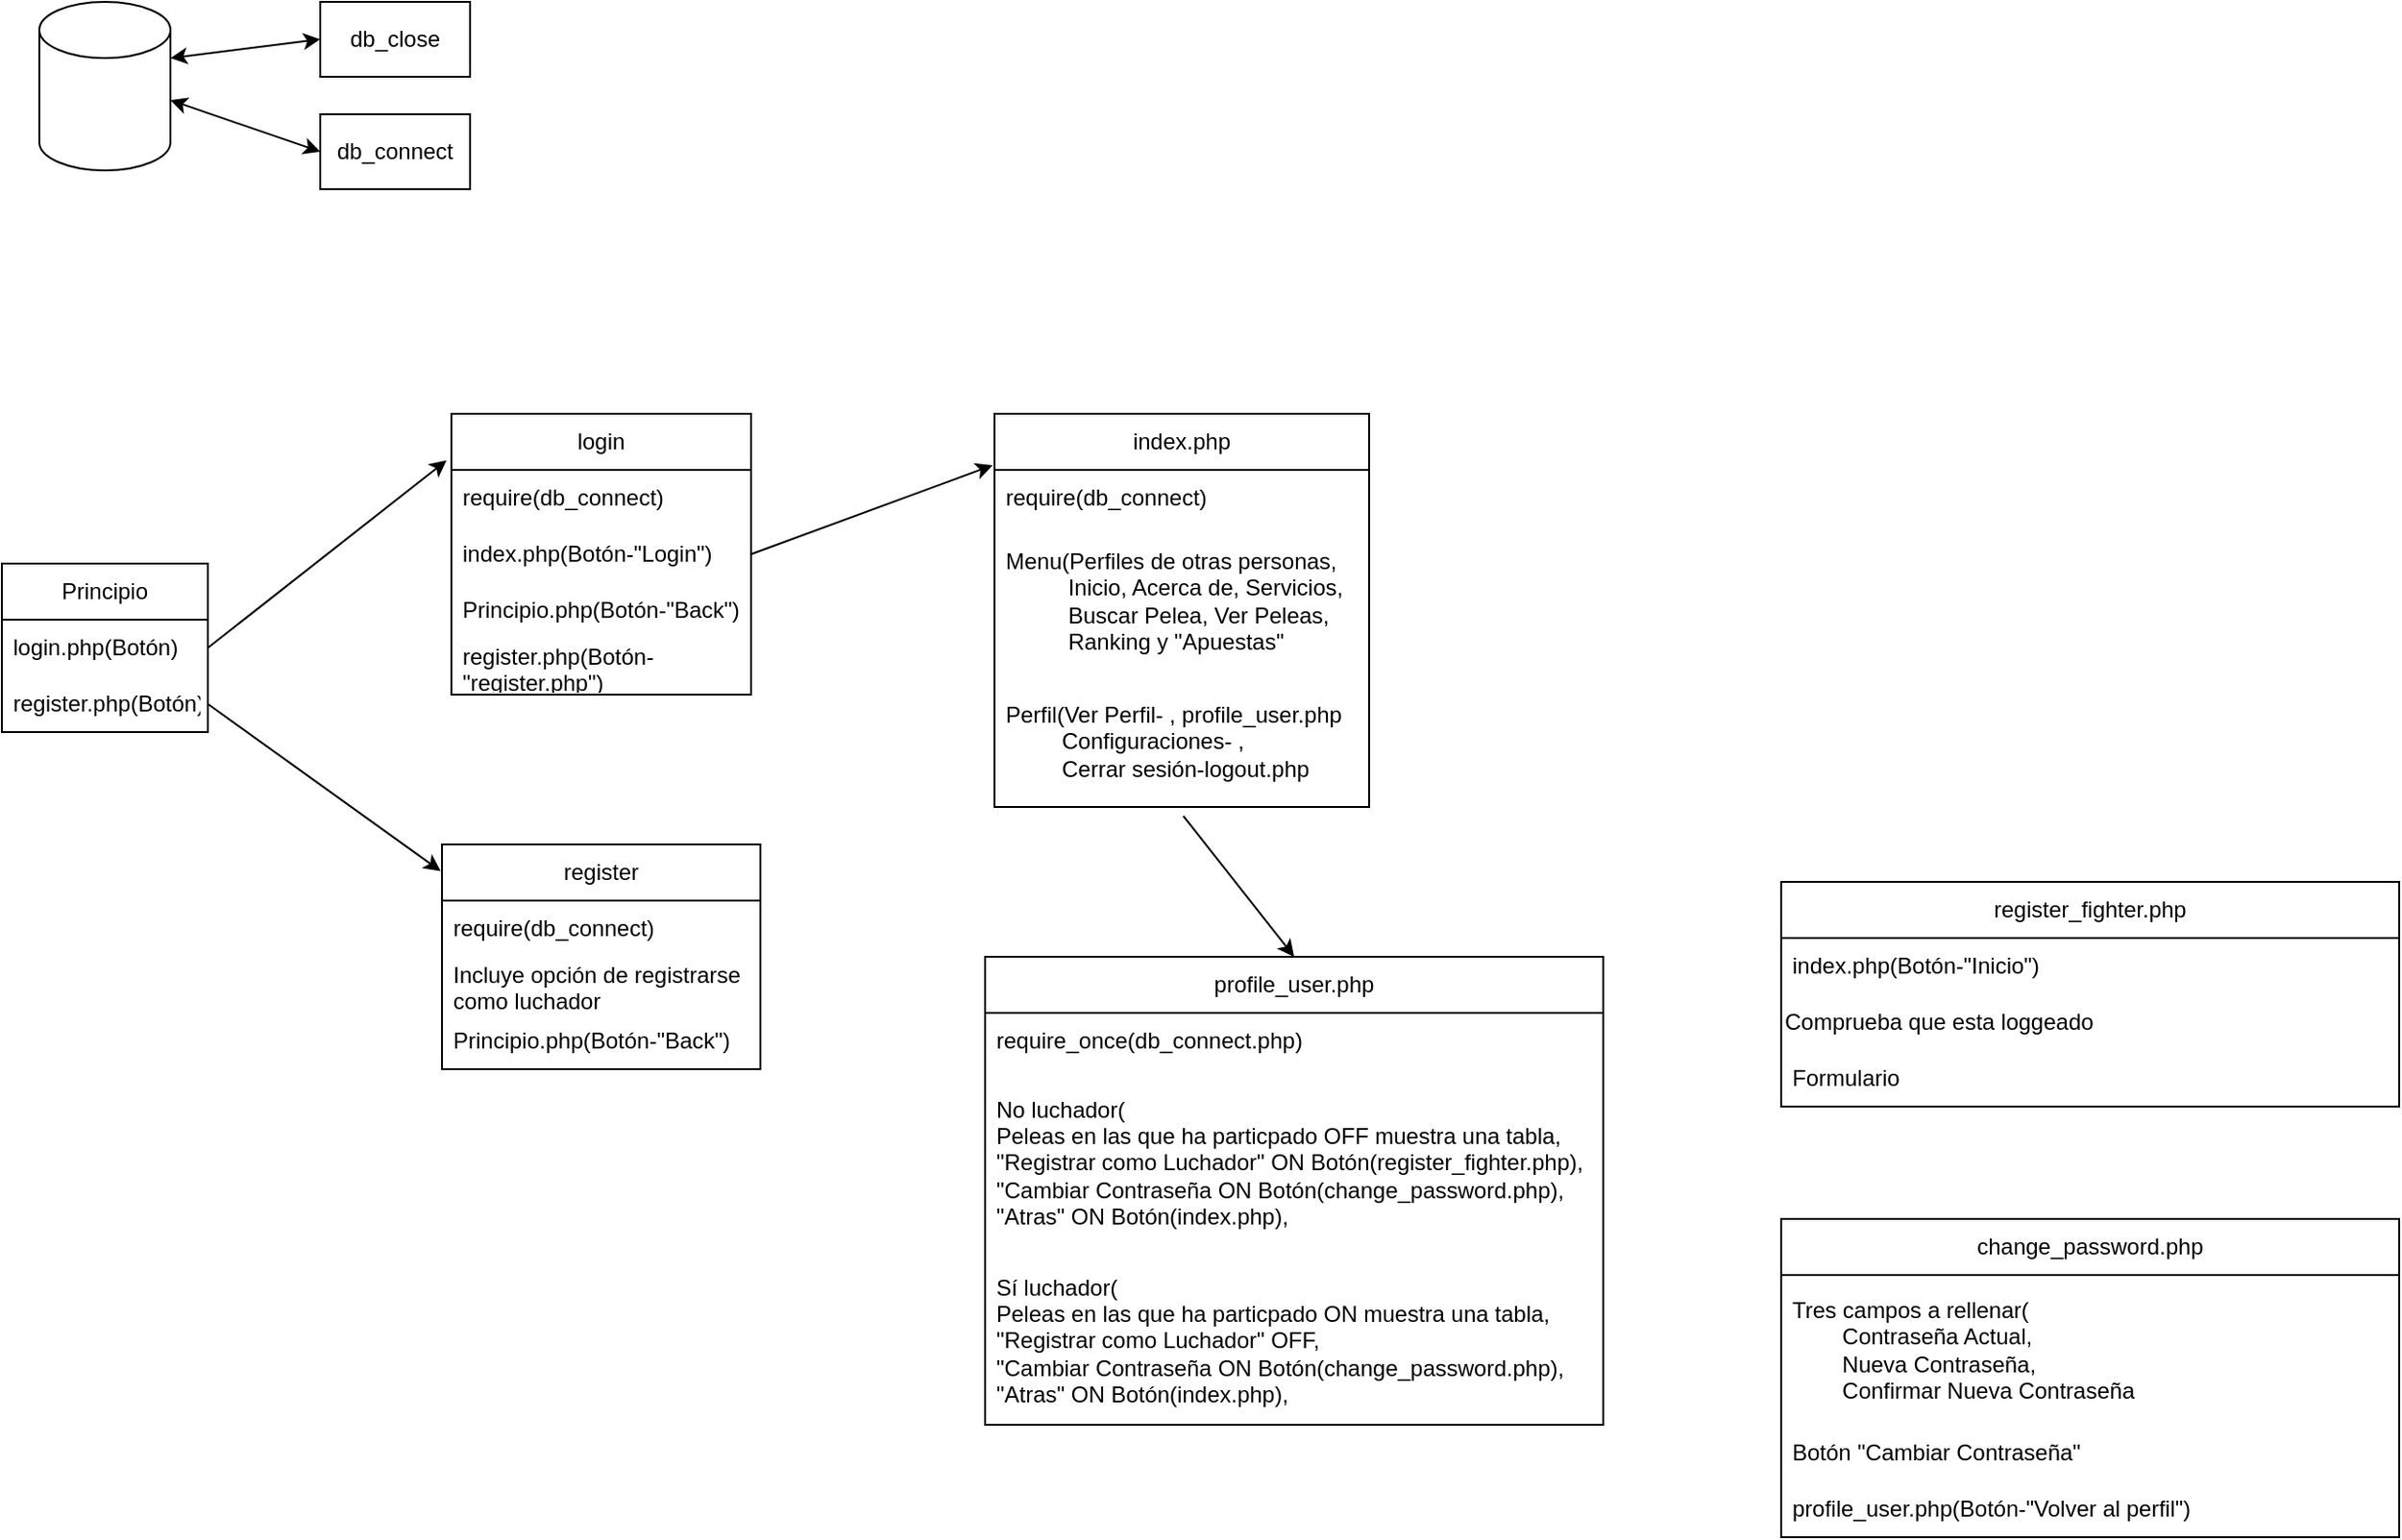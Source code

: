 <mxfile>
    <diagram id="RYVwUwaboL_hRYnuzz9w" name="Page-1">
        <mxGraphModel dx="654" dy="344" grid="1" gridSize="10" guides="1" tooltips="1" connect="1" arrows="1" fold="1" page="1" pageScale="1" pageWidth="850" pageHeight="1100" math="0" shadow="0">
            <root>
                <mxCell id="0"/>
                <mxCell id="1" parent="0"/>
                <mxCell id="2" value="" style="shape=cylinder3;whiteSpace=wrap;html=1;boundedLbl=1;backgroundOutline=1;size=15;" parent="1" vertex="1">
                    <mxGeometry x="20" y="10" width="70" height="90" as="geometry"/>
                </mxCell>
                <mxCell id="3" value="Principio" style="swimlane;fontStyle=0;childLayout=stackLayout;horizontal=1;startSize=30;horizontalStack=0;resizeParent=1;resizeParentMax=0;resizeLast=0;collapsible=1;marginBottom=0;whiteSpace=wrap;html=1;" parent="1" vertex="1">
                    <mxGeometry y="310" width="110" height="90" as="geometry"/>
                </mxCell>
                <mxCell id="4" value="login.php(Botón)" style="text;strokeColor=none;fillColor=none;align=left;verticalAlign=middle;spacingLeft=4;spacingRight=4;overflow=hidden;points=[[0,0.5],[1,0.5]];portConstraint=eastwest;rotatable=0;whiteSpace=wrap;html=1;" parent="3" vertex="1">
                    <mxGeometry y="30" width="110" height="30" as="geometry"/>
                </mxCell>
                <mxCell id="5" value="register.php(Botón)" style="text;strokeColor=none;fillColor=none;align=left;verticalAlign=middle;spacingLeft=4;spacingRight=4;overflow=hidden;points=[[0,0.5],[1,0.5]];portConstraint=eastwest;rotatable=0;whiteSpace=wrap;html=1;" parent="3" vertex="1">
                    <mxGeometry y="60" width="110" height="30" as="geometry"/>
                </mxCell>
                <mxCell id="8" style="edgeStyle=none;html=1;exitX=1;exitY=0.5;exitDx=0;exitDy=0;entryX=-0.004;entryY=0.119;entryDx=0;entryDy=0;entryPerimeter=0;" parent="1" source="5" target="15" edge="1">
                    <mxGeometry relative="1" as="geometry">
                        <mxPoint x="220" y="432" as="targetPoint"/>
                    </mxGeometry>
                </mxCell>
                <mxCell id="9" style="edgeStyle=none;html=1;exitX=1;exitY=0.5;exitDx=0;exitDy=0;entryX=-0.016;entryY=0.166;entryDx=0;entryDy=0;entryPerimeter=0;" parent="1" source="4" target="10" edge="1">
                    <mxGeometry relative="1" as="geometry">
                        <mxPoint x="230" y="337.216" as="targetPoint"/>
                    </mxGeometry>
                </mxCell>
                <mxCell id="10" value="login" style="swimlane;fontStyle=0;childLayout=stackLayout;horizontal=1;startSize=30;horizontalStack=0;resizeParent=1;resizeParentMax=0;resizeLast=0;collapsible=1;marginBottom=0;whiteSpace=wrap;html=1;" parent="1" vertex="1">
                    <mxGeometry x="240" y="230" width="160" height="150" as="geometry"/>
                </mxCell>
                <mxCell id="11" value="require(db_connect)" style="text;strokeColor=none;fillColor=none;align=left;verticalAlign=middle;spacingLeft=4;spacingRight=4;overflow=hidden;points=[[0,0.5],[1,0.5]];portConstraint=eastwest;rotatable=0;whiteSpace=wrap;html=1;" parent="10" vertex="1">
                    <mxGeometry y="30" width="160" height="30" as="geometry"/>
                </mxCell>
                <mxCell id="12" value="index.php(Botón-&quot;Login&quot;)" style="text;strokeColor=none;fillColor=none;align=left;verticalAlign=middle;spacingLeft=4;spacingRight=4;overflow=hidden;points=[[0,0.5],[1,0.5]];portConstraint=eastwest;rotatable=0;whiteSpace=wrap;html=1;" parent="10" vertex="1">
                    <mxGeometry y="60" width="160" height="30" as="geometry"/>
                </mxCell>
                <mxCell id="13" value="Principio.php(Botón-&quot;Back&quot;)" style="text;strokeColor=none;fillColor=none;align=left;verticalAlign=middle;spacingLeft=4;spacingRight=4;overflow=hidden;points=[[0,0.5],[1,0.5]];portConstraint=eastwest;rotatable=0;whiteSpace=wrap;html=1;" parent="10" vertex="1">
                    <mxGeometry y="90" width="160" height="30" as="geometry"/>
                </mxCell>
                <mxCell id="27" value="register.php(Botón-&quot;register.php&quot;)" style="text;strokeColor=none;fillColor=none;align=left;verticalAlign=middle;spacingLeft=4;spacingRight=4;overflow=hidden;points=[[0,0.5],[1,0.5]];portConstraint=eastwest;rotatable=0;whiteSpace=wrap;html=1;" parent="10" vertex="1">
                    <mxGeometry y="120" width="160" height="30" as="geometry"/>
                </mxCell>
                <mxCell id="15" value="register" style="swimlane;fontStyle=0;childLayout=stackLayout;horizontal=1;startSize=30;horizontalStack=0;resizeParent=1;resizeParentMax=0;resizeLast=0;collapsible=1;marginBottom=0;whiteSpace=wrap;html=1;" parent="1" vertex="1">
                    <mxGeometry x="235" y="460" width="170" height="120" as="geometry"/>
                </mxCell>
                <mxCell id="16" value="require(db_connect)" style="text;strokeColor=none;fillColor=none;align=left;verticalAlign=middle;spacingLeft=4;spacingRight=4;overflow=hidden;points=[[0,0.5],[1,0.5]];portConstraint=eastwest;rotatable=0;whiteSpace=wrap;html=1;" parent="15" vertex="1">
                    <mxGeometry y="30" width="170" height="30" as="geometry"/>
                </mxCell>
                <mxCell id="17" value="Incluye opción de registrarse como luchador" style="text;strokeColor=none;fillColor=none;align=left;verticalAlign=middle;spacingLeft=4;spacingRight=4;overflow=hidden;points=[[0,0.5],[1,0.5]];portConstraint=eastwest;rotatable=0;whiteSpace=wrap;html=1;" parent="15" vertex="1">
                    <mxGeometry y="60" width="170" height="30" as="geometry"/>
                </mxCell>
                <mxCell id="18" value="Principio.php(Botón-&quot;Back&quot;)" style="text;strokeColor=none;fillColor=none;align=left;verticalAlign=middle;spacingLeft=4;spacingRight=4;overflow=hidden;points=[[0,0.5],[1,0.5]];portConstraint=eastwest;rotatable=0;whiteSpace=wrap;html=1;" parent="15" vertex="1">
                    <mxGeometry y="90" width="170" height="30" as="geometry"/>
                </mxCell>
                <mxCell id="19" value="db_close" style="rounded=0;whiteSpace=wrap;html=1;" parent="1" vertex="1">
                    <mxGeometry x="170" y="10" width="80" height="40" as="geometry"/>
                </mxCell>
                <mxCell id="20" value="db_connect" style="rounded=0;whiteSpace=wrap;html=1;" parent="1" vertex="1">
                    <mxGeometry x="170" y="70" width="80" height="40" as="geometry"/>
                </mxCell>
                <mxCell id="23" value="" style="endArrow=classic;startArrow=classic;html=1;exitX=1;exitY=0;exitDx=0;exitDy=30;exitPerimeter=0;entryX=0;entryY=0.5;entryDx=0;entryDy=0;" parent="1" source="2" target="19" edge="1">
                    <mxGeometry width="50" height="50" relative="1" as="geometry">
                        <mxPoint x="110" y="60" as="sourcePoint"/>
                        <mxPoint x="170" y="40" as="targetPoint"/>
                    </mxGeometry>
                </mxCell>
                <mxCell id="24" value="" style="endArrow=classic;startArrow=classic;html=1;exitX=1;exitY=0;exitDx=0;exitDy=52.5;exitPerimeter=0;entryX=0;entryY=0.5;entryDx=0;entryDy=0;" parent="1" source="2" target="20" edge="1">
                    <mxGeometry width="50" height="50" relative="1" as="geometry">
                        <mxPoint x="120" y="150" as="sourcePoint"/>
                        <mxPoint x="170" y="100" as="targetPoint"/>
                    </mxGeometry>
                </mxCell>
                <mxCell id="108" value="index.php&lt;br&gt;" style="swimlane;fontStyle=0;childLayout=stackLayout;horizontal=1;startSize=30;horizontalStack=0;resizeParent=1;resizeParentMax=0;resizeLast=0;collapsible=1;marginBottom=0;whiteSpace=wrap;html=1;" vertex="1" parent="1">
                    <mxGeometry x="530" y="230" width="200" height="210" as="geometry"/>
                </mxCell>
                <mxCell id="109" value="require(db_connect)" style="text;strokeColor=none;fillColor=none;align=left;verticalAlign=middle;spacingLeft=4;spacingRight=4;overflow=hidden;points=[[0,0.5],[1,0.5]];portConstraint=eastwest;rotatable=0;whiteSpace=wrap;html=1;" vertex="1" parent="108">
                    <mxGeometry y="30" width="200" height="30" as="geometry"/>
                </mxCell>
                <mxCell id="110" value="Menu(Perfiles de otras personas,&lt;br&gt;&lt;span style=&quot;white-space: pre;&quot;&gt;&#9;&lt;/span&gt;&amp;nbsp; Inicio, Acerca de, Servicios,&lt;br&gt;&lt;span style=&quot;white-space: pre;&quot;&gt;&#9;&lt;/span&gt;&amp;nbsp; Buscar Pelea, Ver Peleas,&lt;br&gt;&lt;span style=&quot;white-space: pre;&quot;&gt;&#9;&lt;/span&gt;&amp;nbsp; Ranking y &quot;Apuestas&quot;" style="text;strokeColor=none;fillColor=none;align=left;verticalAlign=middle;spacingLeft=4;spacingRight=4;overflow=hidden;points=[[0,0.5],[1,0.5]];portConstraint=eastwest;rotatable=0;whiteSpace=wrap;html=1;" vertex="1" parent="108">
                    <mxGeometry y="60" width="200" height="80" as="geometry"/>
                </mxCell>
                <mxCell id="111" value="Perfil(Ver Perfil- , profile_user.php&lt;br&gt;&lt;span style=&quot;white-space: pre;&quot;&gt;&#9;&lt;/span&gt;&amp;nbsp;Configuraciones- ,&lt;br&gt;&lt;span style=&quot;white-space: pre;&quot;&gt;&#9;&lt;/span&gt;&amp;nbsp;Cerrar sesión-logout.php" style="text;strokeColor=none;fillColor=none;align=left;verticalAlign=middle;spacingLeft=4;spacingRight=4;overflow=hidden;points=[[0,0.5],[1,0.5]];portConstraint=eastwest;rotatable=0;whiteSpace=wrap;html=1;" vertex="1" parent="108">
                    <mxGeometry y="140" width="200" height="70" as="geometry"/>
                </mxCell>
                <mxCell id="113" value="" style="endArrow=classic;html=1;exitX=1;exitY=0.5;exitDx=0;exitDy=0;entryX=-0.005;entryY=0.131;entryDx=0;entryDy=0;entryPerimeter=0;" edge="1" parent="1" source="12" target="108">
                    <mxGeometry width="50" height="50" relative="1" as="geometry">
                        <mxPoint x="420" y="290" as="sourcePoint"/>
                        <mxPoint x="470" y="240" as="targetPoint"/>
                    </mxGeometry>
                </mxCell>
                <mxCell id="114" value="" style="endArrow=classic;html=1;exitX=0.504;exitY=1.068;exitDx=0;exitDy=0;exitPerimeter=0;entryX=0.5;entryY=0;entryDx=0;entryDy=0;" edge="1" parent="1" source="111" target="115">
                    <mxGeometry width="50" height="50" relative="1" as="geometry">
                        <mxPoint x="730" y="405" as="sourcePoint"/>
                        <mxPoint x="631" y="520" as="targetPoint"/>
                    </mxGeometry>
                </mxCell>
                <mxCell id="115" value="profile_user.php" style="swimlane;fontStyle=0;childLayout=stackLayout;horizontal=1;startSize=30;horizontalStack=0;resizeParent=1;resizeParentMax=0;resizeLast=0;collapsible=1;marginBottom=0;whiteSpace=wrap;html=1;" vertex="1" parent="1">
                    <mxGeometry x="525" y="520" width="330" height="250" as="geometry"/>
                </mxCell>
                <mxCell id="116" value="require_once(db_connect.php)" style="text;strokeColor=none;fillColor=none;align=left;verticalAlign=middle;spacingLeft=4;spacingRight=4;overflow=hidden;points=[[0,0.5],[1,0.5]];portConstraint=eastwest;rotatable=0;whiteSpace=wrap;html=1;" vertex="1" parent="115">
                    <mxGeometry y="30" width="330" height="30" as="geometry"/>
                </mxCell>
                <mxCell id="117" value="No luchador(&lt;br&gt;Peleas en las que ha particpado OFF muestra una tabla,&lt;br&gt;&quot;Registrar como Luchador&quot; ON Botón(register_fighter.php),&lt;br&gt;&quot;Cambiar Contraseña ON Botón(change_password.php),&lt;br&gt;&quot;Atras&quot; ON Botón(index.php)," style="text;strokeColor=none;fillColor=none;align=left;verticalAlign=middle;spacingLeft=4;spacingRight=4;overflow=hidden;points=[[0,0.5],[1,0.5]];portConstraint=eastwest;rotatable=0;whiteSpace=wrap;html=1;" vertex="1" parent="115">
                    <mxGeometry y="60" width="330" height="100" as="geometry"/>
                </mxCell>
                <mxCell id="118" value="Sí luchador(&lt;br&gt;Peleas en las que ha particpado ON muestra una tabla, &lt;br&gt;&quot;Registrar como Luchador&quot; OFF,&lt;br&gt;&quot;Cambiar Contraseña ON Botón(change_password.php),&lt;br&gt;&quot;Atras&quot; ON Botón(index.php)," style="text;strokeColor=none;fillColor=none;align=left;verticalAlign=middle;spacingLeft=4;spacingRight=4;overflow=hidden;points=[[0,0.5],[1,0.5]];portConstraint=eastwest;rotatable=0;whiteSpace=wrap;html=1;" vertex="1" parent="115">
                    <mxGeometry y="160" width="330" height="90" as="geometry"/>
                </mxCell>
                <mxCell id="119" value="register_fighter.php" style="swimlane;fontStyle=0;childLayout=stackLayout;horizontal=1;startSize=30;horizontalStack=0;resizeParent=1;resizeParentMax=0;resizeLast=0;collapsible=1;marginBottom=0;whiteSpace=wrap;html=1;" vertex="1" parent="1">
                    <mxGeometry x="950" y="480" width="330" height="120" as="geometry"/>
                </mxCell>
                <mxCell id="120" value="index.php(Botón-&quot;Inicio&quot;)" style="text;strokeColor=none;fillColor=none;align=left;verticalAlign=middle;spacingLeft=4;spacingRight=4;overflow=hidden;points=[[0,0.5],[1,0.5]];portConstraint=eastwest;rotatable=0;whiteSpace=wrap;html=1;" vertex="1" parent="119">
                    <mxGeometry y="30" width="330" height="30" as="geometry"/>
                </mxCell>
                <mxCell id="127" value="Comprueba que esta loggeado" style="text;html=1;align=left;verticalAlign=middle;resizable=0;points=[];autosize=1;strokeColor=none;fillColor=none;" vertex="1" parent="119">
                    <mxGeometry y="60" width="330" height="30" as="geometry"/>
                </mxCell>
                <mxCell id="121" value="Formulario" style="text;strokeColor=none;fillColor=none;align=left;verticalAlign=middle;spacingLeft=4;spacingRight=4;overflow=hidden;points=[[0,0.5],[1,0.5]];portConstraint=eastwest;rotatable=0;whiteSpace=wrap;html=1;" vertex="1" parent="119">
                    <mxGeometry y="90" width="330" height="30" as="geometry"/>
                </mxCell>
                <mxCell id="123" value="change_password.php" style="swimlane;fontStyle=0;childLayout=stackLayout;horizontal=1;startSize=30;horizontalStack=0;resizeParent=1;resizeParentMax=0;resizeLast=0;collapsible=1;marginBottom=0;whiteSpace=wrap;html=1;" vertex="1" parent="1">
                    <mxGeometry x="950" y="660" width="330" height="170" as="geometry"/>
                </mxCell>
                <mxCell id="124" value="Tres campos a rellenar(&lt;br&gt;&lt;span style=&quot;white-space: pre;&quot;&gt;&#9;&lt;/span&gt;Contraseña Actual,&lt;br&gt;&lt;span style=&quot;white-space: pre;&quot;&gt;&#9;&lt;/span&gt;Nueva Contraseña,&lt;br&gt;&lt;span style=&quot;white-space: pre;&quot;&gt;&#9;&lt;/span&gt;Confirmar Nueva Contraseña" style="text;strokeColor=none;fillColor=none;align=left;verticalAlign=middle;spacingLeft=4;spacingRight=4;overflow=hidden;points=[[0,0.5],[1,0.5]];portConstraint=eastwest;rotatable=0;whiteSpace=wrap;html=1;" vertex="1" parent="123">
                    <mxGeometry y="30" width="330" height="80" as="geometry"/>
                </mxCell>
                <mxCell id="125" value="Botón &quot;Cambiar Contraseña&quot;" style="text;strokeColor=none;fillColor=none;align=left;verticalAlign=middle;spacingLeft=4;spacingRight=4;overflow=hidden;points=[[0,0.5],[1,0.5]];portConstraint=eastwest;rotatable=0;whiteSpace=wrap;html=1;" vertex="1" parent="123">
                    <mxGeometry y="110" width="330" height="30" as="geometry"/>
                </mxCell>
                <mxCell id="126" value="profile_user.php(Botón-&quot;Volver al perfil&quot;)" style="text;strokeColor=none;fillColor=none;align=left;verticalAlign=middle;spacingLeft=4;spacingRight=4;overflow=hidden;points=[[0,0.5],[1,0.5]];portConstraint=eastwest;rotatable=0;whiteSpace=wrap;html=1;" vertex="1" parent="123">
                    <mxGeometry y="140" width="330" height="30" as="geometry"/>
                </mxCell>
            </root>
        </mxGraphModel>
    </diagram>
</mxfile>